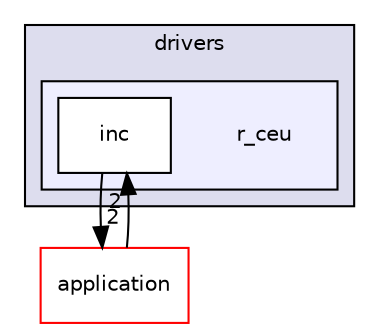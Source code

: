 digraph "r_ceu" {
  compound=true
  node [ fontsize="10", fontname="Helvetica"];
  edge [ labelfontsize="10", labelfontname="Helvetica"];
  subgraph clusterdir_08ce54ab20ebf3a819d624811685620e {
    graph [ bgcolor="#ddddee", pencolor="black", label="drivers" fontname="Helvetica", fontsize="10", URL="dir_08ce54ab20ebf3a819d624811685620e.html"]
  subgraph clusterdir_a81934e7f5b5fd0edf317ed7a600460a {
    graph [ bgcolor="#eeeeff", pencolor="black", label="" URL="dir_a81934e7f5b5fd0edf317ed7a600460a.html"];
    dir_a81934e7f5b5fd0edf317ed7a600460a [shape=plaintext label="r_ceu"];
    dir_0af9337ef0f0cd6f9993ae56836d942d [shape=box label="inc" color="black" fillcolor="white" style="filled" URL="dir_0af9337ef0f0cd6f9993ae56836d942d.html"];
  }
  }
  dir_eda2a6d705da8f3400ffe9a7dcb90b30 [shape=box label="application" fillcolor="white" style="filled" color="red" URL="dir_eda2a6d705da8f3400ffe9a7dcb90b30.html"];
  dir_eda2a6d705da8f3400ffe9a7dcb90b30->dir_0af9337ef0f0cd6f9993ae56836d942d [headlabel="2", labeldistance=1.5 headhref="dir_000002_000052.html"];
  dir_0af9337ef0f0cd6f9993ae56836d942d->dir_eda2a6d705da8f3400ffe9a7dcb90b30 [headlabel="2", labeldistance=1.5 headhref="dir_000052_000002.html"];
}
